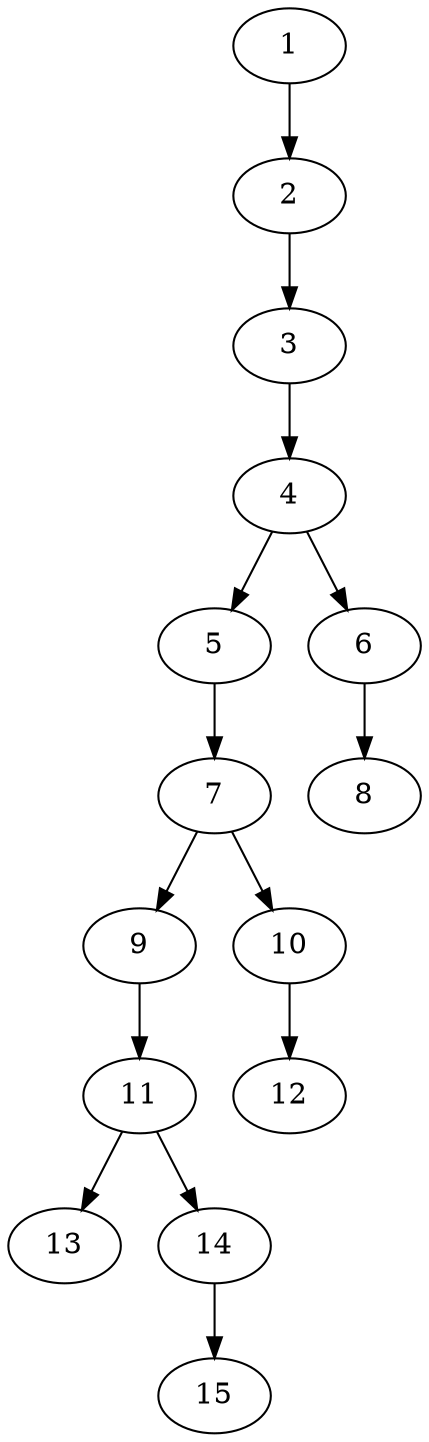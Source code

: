 // DAG (tier=1-easy, mode=data, n=15, ccr=0.334, fat=0.373, density=0.302, regular=0.765, jump=0.062, mindata=1048576, maxdata=8388608)
// DAG automatically generated by daggen at Sun Aug 24 16:33:33 2025
// /home/ermia/Project/Environments/daggen/bin/daggen --dot --ccr 0.334 --fat 0.373 --regular 0.765 --density 0.302 --jump 0.062 --mindata 1048576 --maxdata 8388608 -n 15 
digraph G {
  1 [size="58315739232911491072", alpha="0.09", expect_size="29157869616455745536"]
  1 -> 2 [size ="120304122724352"]
  2 [size="150107344984866816000", alpha="0.18", expect_size="75053672492433408000"]
  2 -> 3 [size ="225956383948800"]
  3 [size="5358734357124458", alpha="0.04", expect_size="2679367178562229"]
  3 -> 4 [size ="118405612961792"]
  4 [size="27200678072243792", alpha="0.13", expect_size="13600339036121896"]
  4 -> 5 [size ="511934466097152"]
  4 -> 6 [size ="511934466097152"]
  5 [size="8837080817457954816", alpha="0.19", expect_size="4418540408728977408"]
  5 -> 7 [size ="34194994495488"]
  6 [size="15848658756171726848", alpha="0.05", expect_size="7924329378085863424"]
  6 -> 8 [size ="50476007555072"]
  7 [size="33020303034850213888", alpha="0.05", expect_size="16510151517425106944"]
  7 -> 9 [size ="82339967270912"]
  7 -> 10 [size ="82339967270912"]
  8 [size="585337782705498095616", alpha="0.08", expect_size="292668891352749047808"]
  9 [size="8039711495781690", alpha="0.03", expect_size="4019855747890845"]
  9 -> 11 [size ="216224164216832"]
  10 [size="403244007113889472", alpha="0.17", expect_size="201622003556944736"]
  10 -> 12 [size ="171837916971008"]
  11 [size="6167473027017366", alpha="0.08", expect_size="3083736513508683"]
  11 -> 13 [size ="161150939430912"]
  11 -> 14 [size ="161150939430912"]
  12 [size="38894758207388960", alpha="0.10", expect_size="19447379103694480"]
  13 [size="140680696044648923136", alpha="0.15", expect_size="70340348022324461568"]
  14 [size="766107316481689344", alpha="0.01", expect_size="383053658240844672"]
  14 -> 15 [size ="346934044786688"]
  15 [size="9938024774056998", alpha="0.19", expect_size="4969012387028499"]
}